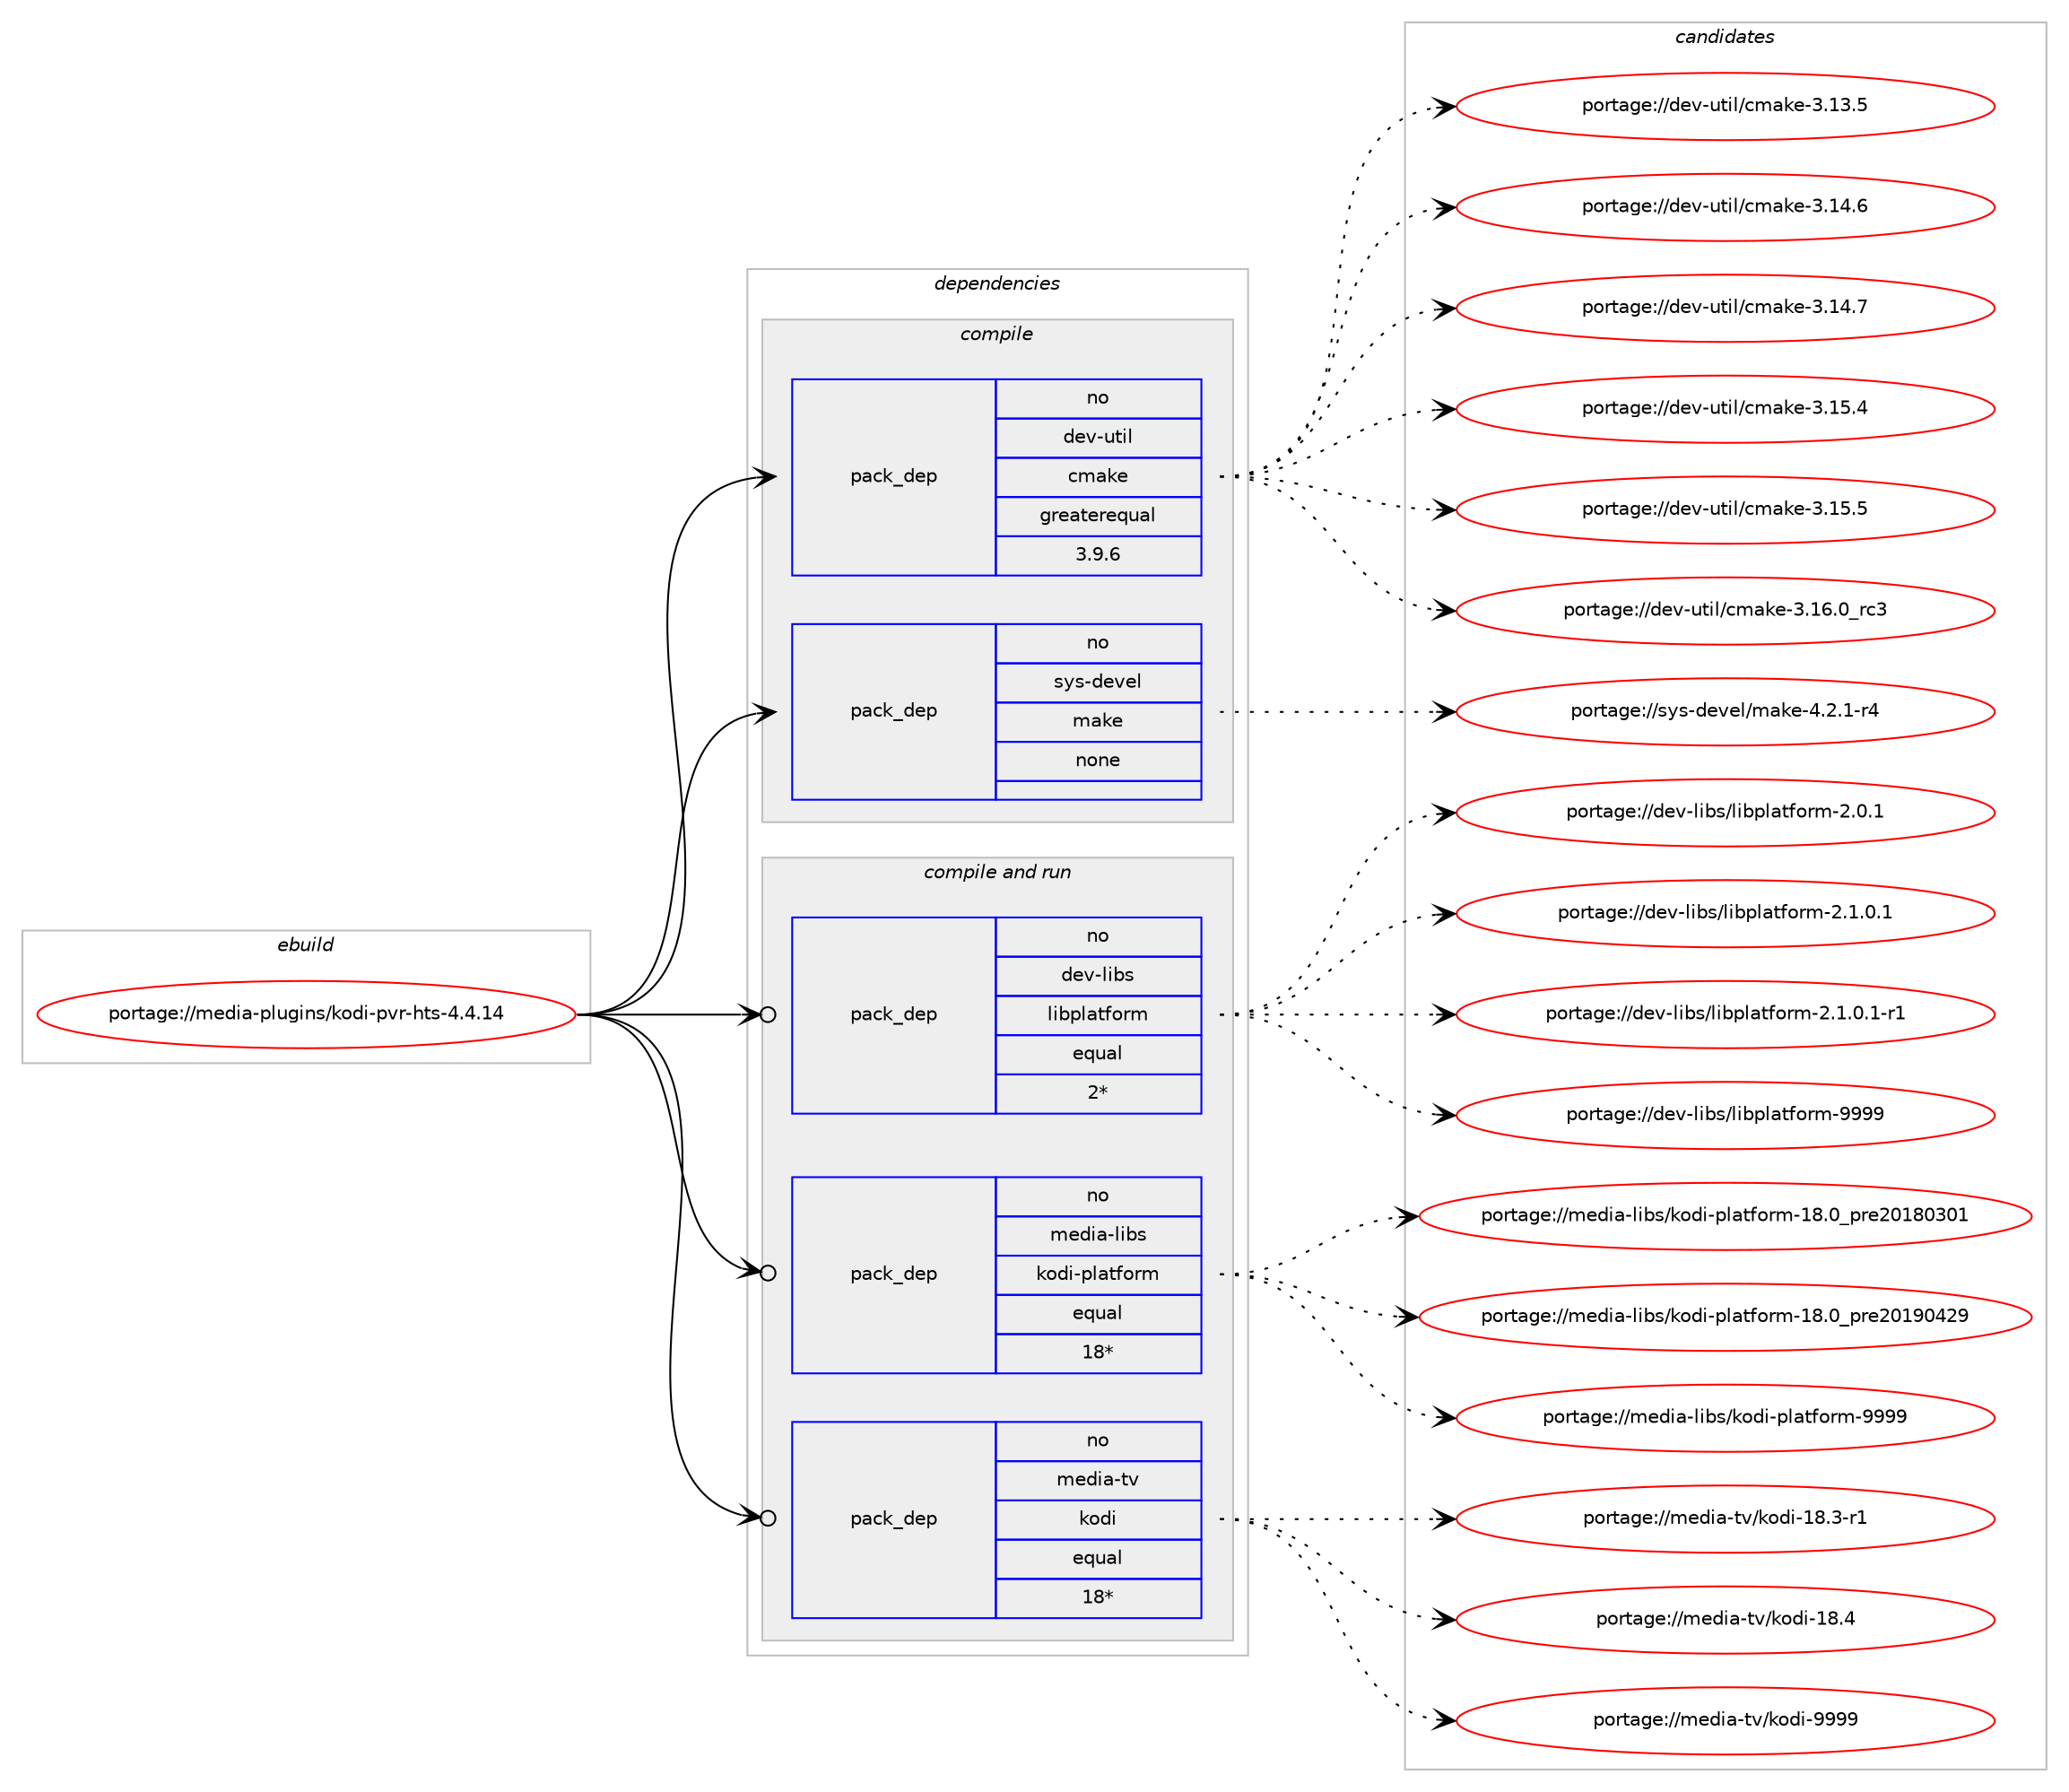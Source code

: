 digraph prolog {

# *************
# Graph options
# *************

newrank=true;
concentrate=true;
compound=true;
graph [rankdir=LR,fontname=Helvetica,fontsize=10,ranksep=1.5];#, ranksep=2.5, nodesep=0.2];
edge  [arrowhead=vee];
node  [fontname=Helvetica,fontsize=10];

# **********
# The ebuild
# **********

subgraph cluster_leftcol {
color=gray;
rank=same;
label=<<i>ebuild</i>>;
id [label="portage://media-plugins/kodi-pvr-hts-4.4.14", color=red, width=4, href="../media-plugins/kodi-pvr-hts-4.4.14.svg"];
}

# ****************
# The dependencies
# ****************

subgraph cluster_midcol {
color=gray;
label=<<i>dependencies</i>>;
subgraph cluster_compile {
fillcolor="#eeeeee";
style=filled;
label=<<i>compile</i>>;
subgraph pack240218 {
dependency327219 [label=<<TABLE BORDER="0" CELLBORDER="1" CELLSPACING="0" CELLPADDING="4" WIDTH="220"><TR><TD ROWSPAN="6" CELLPADDING="30">pack_dep</TD></TR><TR><TD WIDTH="110">no</TD></TR><TR><TD>dev-util</TD></TR><TR><TD>cmake</TD></TR><TR><TD>greaterequal</TD></TR><TR><TD>3.9.6</TD></TR></TABLE>>, shape=none, color=blue];
}
id:e -> dependency327219:w [weight=20,style="solid",arrowhead="vee"];
subgraph pack240219 {
dependency327220 [label=<<TABLE BORDER="0" CELLBORDER="1" CELLSPACING="0" CELLPADDING="4" WIDTH="220"><TR><TD ROWSPAN="6" CELLPADDING="30">pack_dep</TD></TR><TR><TD WIDTH="110">no</TD></TR><TR><TD>sys-devel</TD></TR><TR><TD>make</TD></TR><TR><TD>none</TD></TR><TR><TD></TD></TR></TABLE>>, shape=none, color=blue];
}
id:e -> dependency327220:w [weight=20,style="solid",arrowhead="vee"];
}
subgraph cluster_compileandrun {
fillcolor="#eeeeee";
style=filled;
label=<<i>compile and run</i>>;
subgraph pack240220 {
dependency327221 [label=<<TABLE BORDER="0" CELLBORDER="1" CELLSPACING="0" CELLPADDING="4" WIDTH="220"><TR><TD ROWSPAN="6" CELLPADDING="30">pack_dep</TD></TR><TR><TD WIDTH="110">no</TD></TR><TR><TD>dev-libs</TD></TR><TR><TD>libplatform</TD></TR><TR><TD>equal</TD></TR><TR><TD>2*</TD></TR></TABLE>>, shape=none, color=blue];
}
id:e -> dependency327221:w [weight=20,style="solid",arrowhead="odotvee"];
subgraph pack240221 {
dependency327222 [label=<<TABLE BORDER="0" CELLBORDER="1" CELLSPACING="0" CELLPADDING="4" WIDTH="220"><TR><TD ROWSPAN="6" CELLPADDING="30">pack_dep</TD></TR><TR><TD WIDTH="110">no</TD></TR><TR><TD>media-libs</TD></TR><TR><TD>kodi-platform</TD></TR><TR><TD>equal</TD></TR><TR><TD>18*</TD></TR></TABLE>>, shape=none, color=blue];
}
id:e -> dependency327222:w [weight=20,style="solid",arrowhead="odotvee"];
subgraph pack240222 {
dependency327223 [label=<<TABLE BORDER="0" CELLBORDER="1" CELLSPACING="0" CELLPADDING="4" WIDTH="220"><TR><TD ROWSPAN="6" CELLPADDING="30">pack_dep</TD></TR><TR><TD WIDTH="110">no</TD></TR><TR><TD>media-tv</TD></TR><TR><TD>kodi</TD></TR><TR><TD>equal</TD></TR><TR><TD>18*</TD></TR></TABLE>>, shape=none, color=blue];
}
id:e -> dependency327223:w [weight=20,style="solid",arrowhead="odotvee"];
}
subgraph cluster_run {
fillcolor="#eeeeee";
style=filled;
label=<<i>run</i>>;
}
}

# **************
# The candidates
# **************

subgraph cluster_choices {
rank=same;
color=gray;
label=<<i>candidates</i>>;

subgraph choice240218 {
color=black;
nodesep=1;
choiceportage1001011184511711610510847991099710710145514649514653 [label="portage://dev-util/cmake-3.13.5", color=red, width=4,href="../dev-util/cmake-3.13.5.svg"];
choiceportage1001011184511711610510847991099710710145514649524654 [label="portage://dev-util/cmake-3.14.6", color=red, width=4,href="../dev-util/cmake-3.14.6.svg"];
choiceportage1001011184511711610510847991099710710145514649524655 [label="portage://dev-util/cmake-3.14.7", color=red, width=4,href="../dev-util/cmake-3.14.7.svg"];
choiceportage1001011184511711610510847991099710710145514649534652 [label="portage://dev-util/cmake-3.15.4", color=red, width=4,href="../dev-util/cmake-3.15.4.svg"];
choiceportage1001011184511711610510847991099710710145514649534653 [label="portage://dev-util/cmake-3.15.5", color=red, width=4,href="../dev-util/cmake-3.15.5.svg"];
choiceportage1001011184511711610510847991099710710145514649544648951149951 [label="portage://dev-util/cmake-3.16.0_rc3", color=red, width=4,href="../dev-util/cmake-3.16.0_rc3.svg"];
dependency327219:e -> choiceportage1001011184511711610510847991099710710145514649514653:w [style=dotted,weight="100"];
dependency327219:e -> choiceportage1001011184511711610510847991099710710145514649524654:w [style=dotted,weight="100"];
dependency327219:e -> choiceportage1001011184511711610510847991099710710145514649524655:w [style=dotted,weight="100"];
dependency327219:e -> choiceportage1001011184511711610510847991099710710145514649534652:w [style=dotted,weight="100"];
dependency327219:e -> choiceportage1001011184511711610510847991099710710145514649534653:w [style=dotted,weight="100"];
dependency327219:e -> choiceportage1001011184511711610510847991099710710145514649544648951149951:w [style=dotted,weight="100"];
}
subgraph choice240219 {
color=black;
nodesep=1;
choiceportage1151211154510010111810110847109971071014552465046494511452 [label="portage://sys-devel/make-4.2.1-r4", color=red, width=4,href="../sys-devel/make-4.2.1-r4.svg"];
dependency327220:e -> choiceportage1151211154510010111810110847109971071014552465046494511452:w [style=dotted,weight="100"];
}
subgraph choice240220 {
color=black;
nodesep=1;
choiceportage1001011184510810598115471081059811210897116102111114109455046484649 [label="portage://dev-libs/libplatform-2.0.1", color=red, width=4,href="../dev-libs/libplatform-2.0.1.svg"];
choiceportage10010111845108105981154710810598112108971161021111141094550464946484649 [label="portage://dev-libs/libplatform-2.1.0.1", color=red, width=4,href="../dev-libs/libplatform-2.1.0.1.svg"];
choiceportage100101118451081059811547108105981121089711610211111410945504649464846494511449 [label="portage://dev-libs/libplatform-2.1.0.1-r1", color=red, width=4,href="../dev-libs/libplatform-2.1.0.1-r1.svg"];
choiceportage10010111845108105981154710810598112108971161021111141094557575757 [label="portage://dev-libs/libplatform-9999", color=red, width=4,href="../dev-libs/libplatform-9999.svg"];
dependency327221:e -> choiceportage1001011184510810598115471081059811210897116102111114109455046484649:w [style=dotted,weight="100"];
dependency327221:e -> choiceportage10010111845108105981154710810598112108971161021111141094550464946484649:w [style=dotted,weight="100"];
dependency327221:e -> choiceportage100101118451081059811547108105981121089711610211111410945504649464846494511449:w [style=dotted,weight="100"];
dependency327221:e -> choiceportage10010111845108105981154710810598112108971161021111141094557575757:w [style=dotted,weight="100"];
}
subgraph choice240221 {
color=black;
nodesep=1;
choiceportage1091011001059745108105981154710711110010545112108971161021111141094549564648951121141015048495648514849 [label="portage://media-libs/kodi-platform-18.0_pre20180301", color=red, width=4,href="../media-libs/kodi-platform-18.0_pre20180301.svg"];
choiceportage1091011001059745108105981154710711110010545112108971161021111141094549564648951121141015048495748525057 [label="portage://media-libs/kodi-platform-18.0_pre20190429", color=red, width=4,href="../media-libs/kodi-platform-18.0_pre20190429.svg"];
choiceportage1091011001059745108105981154710711110010545112108971161021111141094557575757 [label="portage://media-libs/kodi-platform-9999", color=red, width=4,href="../media-libs/kodi-platform-9999.svg"];
dependency327222:e -> choiceportage1091011001059745108105981154710711110010545112108971161021111141094549564648951121141015048495648514849:w [style=dotted,weight="100"];
dependency327222:e -> choiceportage1091011001059745108105981154710711110010545112108971161021111141094549564648951121141015048495748525057:w [style=dotted,weight="100"];
dependency327222:e -> choiceportage1091011001059745108105981154710711110010545112108971161021111141094557575757:w [style=dotted,weight="100"];
}
subgraph choice240222 {
color=black;
nodesep=1;
choiceportage10910110010597451161184710711110010545495646514511449 [label="portage://media-tv/kodi-18.3-r1", color=red, width=4,href="../media-tv/kodi-18.3-r1.svg"];
choiceportage1091011001059745116118471071111001054549564652 [label="portage://media-tv/kodi-18.4", color=red, width=4,href="../media-tv/kodi-18.4.svg"];
choiceportage1091011001059745116118471071111001054557575757 [label="portage://media-tv/kodi-9999", color=red, width=4,href="../media-tv/kodi-9999.svg"];
dependency327223:e -> choiceportage10910110010597451161184710711110010545495646514511449:w [style=dotted,weight="100"];
dependency327223:e -> choiceportage1091011001059745116118471071111001054549564652:w [style=dotted,weight="100"];
dependency327223:e -> choiceportage1091011001059745116118471071111001054557575757:w [style=dotted,weight="100"];
}
}

}
